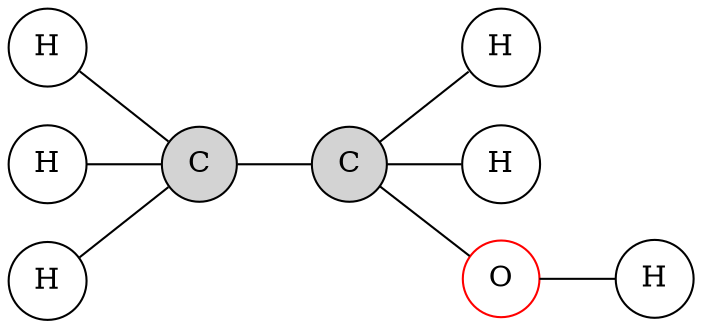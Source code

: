 graph ethanol{
	rankdir=LR;
	h1[label="H",shape=circle];	
	h2[label="H",shape=circle];
	h3[label="H",shape=circle];
	c1[label="C",shape=circle,style=filled];
	{rank=same;
		h1; h2; h3}
	c2[label="C",shape=circle,style=filled];
	h4[label="H",shape=circle];
	h5[label="H",shape=circle];
	o1[label="O",shape=circle, color=red];
	{rank=same;
		h4; h5;	}
	h6[label="H",shape=circle];
	h1 -- c1;
	c1 -- h2;
	c1 -- h3;
	c1 -- c2;
	
	c2 -- h4;
	c2 -- o1;
	c2 -- h5;
	
	o1 -- h6;
}

